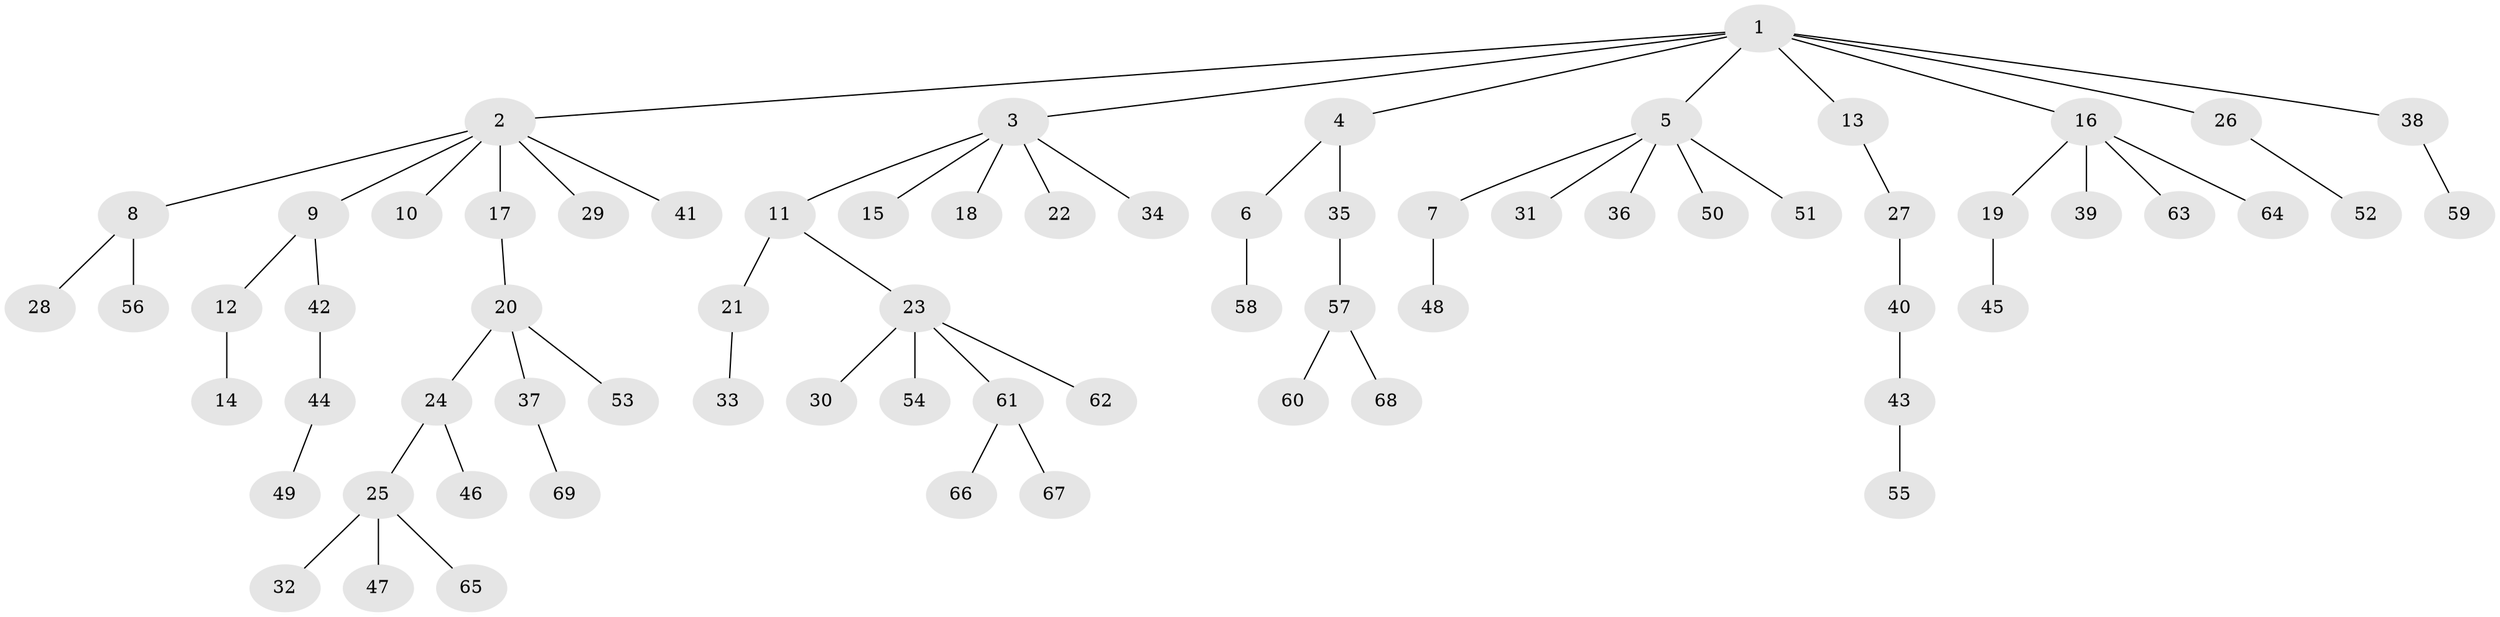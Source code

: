 // coarse degree distribution, {11: 0.05, 2: 0.2, 1: 0.65, 3: 0.1}
// Generated by graph-tools (version 1.1) at 2025/19/03/04/25 18:19:07]
// undirected, 69 vertices, 68 edges
graph export_dot {
graph [start="1"]
  node [color=gray90,style=filled];
  1;
  2;
  3;
  4;
  5;
  6;
  7;
  8;
  9;
  10;
  11;
  12;
  13;
  14;
  15;
  16;
  17;
  18;
  19;
  20;
  21;
  22;
  23;
  24;
  25;
  26;
  27;
  28;
  29;
  30;
  31;
  32;
  33;
  34;
  35;
  36;
  37;
  38;
  39;
  40;
  41;
  42;
  43;
  44;
  45;
  46;
  47;
  48;
  49;
  50;
  51;
  52;
  53;
  54;
  55;
  56;
  57;
  58;
  59;
  60;
  61;
  62;
  63;
  64;
  65;
  66;
  67;
  68;
  69;
  1 -- 2;
  1 -- 3;
  1 -- 4;
  1 -- 5;
  1 -- 13;
  1 -- 16;
  1 -- 26;
  1 -- 38;
  2 -- 8;
  2 -- 9;
  2 -- 10;
  2 -- 17;
  2 -- 29;
  2 -- 41;
  3 -- 11;
  3 -- 15;
  3 -- 18;
  3 -- 22;
  3 -- 34;
  4 -- 6;
  4 -- 35;
  5 -- 7;
  5 -- 31;
  5 -- 36;
  5 -- 50;
  5 -- 51;
  6 -- 58;
  7 -- 48;
  8 -- 28;
  8 -- 56;
  9 -- 12;
  9 -- 42;
  11 -- 21;
  11 -- 23;
  12 -- 14;
  13 -- 27;
  16 -- 19;
  16 -- 39;
  16 -- 63;
  16 -- 64;
  17 -- 20;
  19 -- 45;
  20 -- 24;
  20 -- 37;
  20 -- 53;
  21 -- 33;
  23 -- 30;
  23 -- 54;
  23 -- 61;
  23 -- 62;
  24 -- 25;
  24 -- 46;
  25 -- 32;
  25 -- 47;
  25 -- 65;
  26 -- 52;
  27 -- 40;
  35 -- 57;
  37 -- 69;
  38 -- 59;
  40 -- 43;
  42 -- 44;
  43 -- 55;
  44 -- 49;
  57 -- 60;
  57 -- 68;
  61 -- 66;
  61 -- 67;
}
